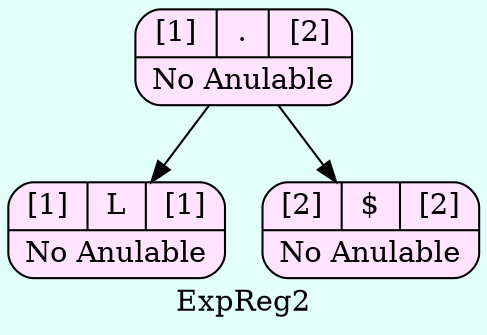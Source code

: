 digraph structs {
  bgcolor = "#E3FFFA"
   node [shape=Mrecord fillcolor="#FFE3FF" style =filled];
label ="ExpReg2"
    struct884706781    [label="{{[1]|<here>.|[2]}|No Anulable}"];
    struct884706781-> struct373281770
    struct373281770    [label="{{[1]|<here>L|[1]}|No Anulable}"];
    struct884706781-> struct2129917057
    struct2129917057    [label="{{[2]|<here>$|[2]}|No Anulable}"];

}